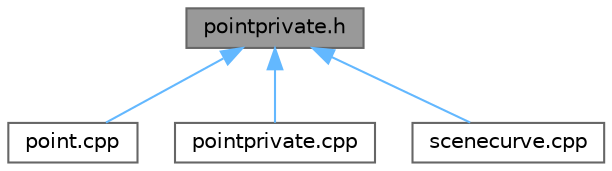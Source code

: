digraph "pointprivate.h"
{
 // LATEX_PDF_SIZE
  bgcolor="transparent";
  edge [fontname=Helvetica,fontsize=10,labelfontname=Helvetica,labelfontsize=10];
  node [fontname=Helvetica,fontsize=10,shape=box,height=0.2,width=0.4];
  Node1 [label="pointprivate.h",height=0.2,width=0.4,color="gray40", fillcolor="grey60", style="filled", fontcolor="black",tooltip=" "];
  Node1 -> Node2 [dir="back",color="steelblue1",style="solid"];
  Node2 [label="point.cpp",height=0.2,width=0.4,color="grey40", fillcolor="white", style="filled",URL="$point_8cpp.html",tooltip=" "];
  Node1 -> Node3 [dir="back",color="steelblue1",style="solid"];
  Node3 [label="pointprivate.cpp",height=0.2,width=0.4,color="grey40", fillcolor="white", style="filled",URL="$pointprivate_8cpp.html",tooltip=" "];
  Node1 -> Node4 [dir="back",color="steelblue1",style="solid"];
  Node4 [label="scenecurve.cpp",height=0.2,width=0.4,color="grey40", fillcolor="white", style="filled",URL="$scenecurve_8cpp.html",tooltip=" "];
}
